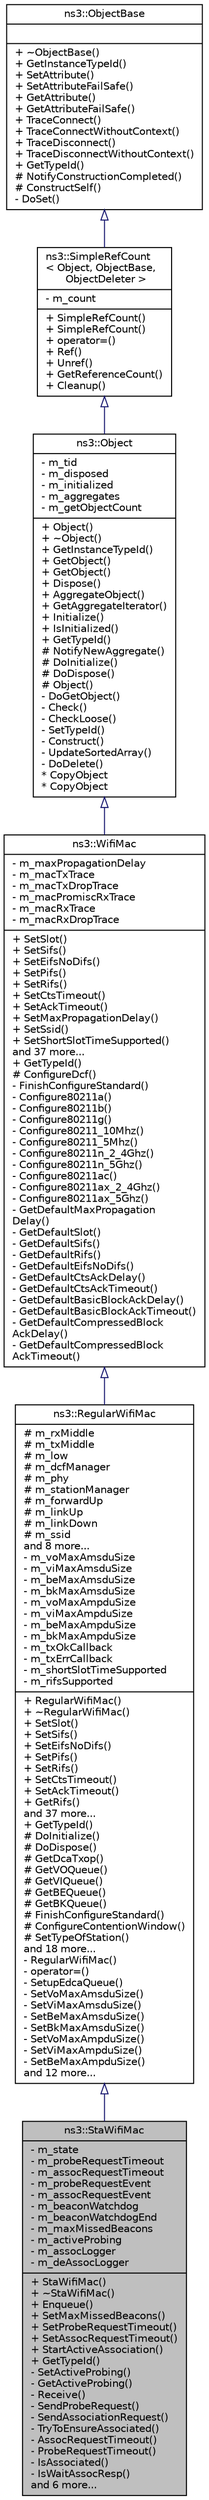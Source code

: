 digraph "ns3::StaWifiMac"
{
  edge [fontname="Helvetica",fontsize="10",labelfontname="Helvetica",labelfontsize="10"];
  node [fontname="Helvetica",fontsize="10",shape=record];
  Node1 [label="{ns3::StaWifiMac\n|- m_state\l- m_probeRequestTimeout\l- m_assocRequestTimeout\l- m_probeRequestEvent\l- m_assocRequestEvent\l- m_beaconWatchdog\l- m_beaconWatchdogEnd\l- m_maxMissedBeacons\l- m_activeProbing\l- m_assocLogger\l- m_deAssocLogger\l|+ StaWifiMac()\l+ ~StaWifiMac()\l+ Enqueue()\l+ SetMaxMissedBeacons()\l+ SetProbeRequestTimeout()\l+ SetAssocRequestTimeout()\l+ StartActiveAssociation()\l+ GetTypeId()\l- SetActiveProbing()\l- GetActiveProbing()\l- Receive()\l- SendProbeRequest()\l- SendAssociationRequest()\l- TryToEnsureAssociated()\l- AssocRequestTimeout()\l- ProbeRequestTimeout()\l- IsAssociated()\l- IsWaitAssocResp()\land 6 more...\l}",height=0.2,width=0.4,color="black", fillcolor="grey75", style="filled", fontcolor="black"];
  Node2 -> Node1 [dir="back",color="midnightblue",fontsize="10",style="solid",arrowtail="onormal"];
  Node2 [label="{ns3::RegularWifiMac\n|# m_rxMiddle\l# m_txMiddle\l# m_low\l# m_dcfManager\l# m_phy\l# m_stationManager\l# m_forwardUp\l# m_linkUp\l# m_linkDown\l# m_ssid\land 8 more...\l- m_voMaxAmsduSize\l- m_viMaxAmsduSize\l- m_beMaxAmsduSize\l- m_bkMaxAmsduSize\l- m_voMaxAmpduSize\l- m_viMaxAmpduSize\l- m_beMaxAmpduSize\l- m_bkMaxAmpduSize\l- m_txOkCallback\l- m_txErrCallback\l- m_shortSlotTimeSupported\l- m_rifsSupported\l|+ RegularWifiMac()\l+ ~RegularWifiMac()\l+ SetSlot()\l+ SetSifs()\l+ SetEifsNoDifs()\l+ SetPifs()\l+ SetRifs()\l+ SetCtsTimeout()\l+ SetAckTimeout()\l+ GetRifs()\land 37 more...\l+ GetTypeId()\l# DoInitialize()\l# DoDispose()\l# GetDcaTxop()\l# GetVOQueue()\l# GetVIQueue()\l# GetBEQueue()\l# GetBKQueue()\l# FinishConfigureStandard()\l# ConfigureContentionWindow()\l# SetTypeOfStation()\land 18 more...\l- RegularWifiMac()\l- operator=()\l- SetupEdcaQueue()\l- SetVoMaxAmsduSize()\l- SetViMaxAmsduSize()\l- SetBeMaxAmsduSize()\l- SetBkMaxAmsduSize()\l- SetVoMaxAmpduSize()\l- SetViMaxAmpduSize()\l- SetBeMaxAmpduSize()\land 12 more...\l}",height=0.2,width=0.4,color="black", fillcolor="white", style="filled",URL="$df/db9/classns3_1_1RegularWifiMac.html",tooltip="base class for all MAC-level wifi objects.This class encapsulates all the low-level MAC functionality..."];
  Node3 -> Node2 [dir="back",color="midnightblue",fontsize="10",style="solid",arrowtail="onormal"];
  Node3 [label="{ns3::WifiMac\n|- m_maxPropagationDelay\l- m_macTxTrace\l- m_macTxDropTrace\l- m_macPromiscRxTrace\l- m_macRxTrace\l- m_macRxDropTrace\l|+ SetSlot()\l+ SetSifs()\l+ SetEifsNoDifs()\l+ SetPifs()\l+ SetRifs()\l+ SetCtsTimeout()\l+ SetAckTimeout()\l+ SetMaxPropagationDelay()\l+ SetSsid()\l+ SetShortSlotTimeSupported()\land 37 more...\l+ GetTypeId()\l# ConfigureDcf()\l- FinishConfigureStandard()\l- Configure80211a()\l- Configure80211b()\l- Configure80211g()\l- Configure80211_10Mhz()\l- Configure80211_5Mhz()\l- Configure80211n_2_4Ghz()\l- Configure80211n_5Ghz()\l- Configure80211ac()\l- Configure80211ax_2_4Ghz()\l- Configure80211ax_5Ghz()\l- GetDefaultMaxPropagation\lDelay()\l- GetDefaultSlot()\l- GetDefaultSifs()\l- GetDefaultRifs()\l- GetDefaultEifsNoDifs()\l- GetDefaultCtsAckDelay()\l- GetDefaultCtsAckTimeout()\l- GetDefaultBasicBlockAckDelay()\l- GetDefaultBasicBlockAckTimeout()\l- GetDefaultCompressedBlock\lAckDelay()\l- GetDefaultCompressedBlock\lAckTimeout()\l}",height=0.2,width=0.4,color="black", fillcolor="white", style="filled",URL="$d4/d7c/classns3_1_1WifiMac.html",tooltip="base class for all MAC-level wifi objects.This class encapsulates all the low-level MAC functionality..."];
  Node4 -> Node3 [dir="back",color="midnightblue",fontsize="10",style="solid",arrowtail="onormal"];
  Node4 [label="{ns3::Object\n|- m_tid\l- m_disposed\l- m_initialized\l- m_aggregates\l- m_getObjectCount\l|+ Object()\l+ ~Object()\l+ GetInstanceTypeId()\l+ GetObject()\l+ GetObject()\l+ Dispose()\l+ AggregateObject()\l+ GetAggregateIterator()\l+ Initialize()\l+ IsInitialized()\l+ GetTypeId()\l# NotifyNewAggregate()\l# DoInitialize()\l# DoDispose()\l# Object()\l- DoGetObject()\l- Check()\l- CheckLoose()\l- SetTypeId()\l- Construct()\l- UpdateSortedArray()\l- DoDelete()\l* CopyObject\l* CopyObject\l}",height=0.2,width=0.4,color="black", fillcolor="white", style="filled",URL="$d9/d77/classns3_1_1Object.html",tooltip="A base class which provides memory management and object aggregation. "];
  Node5 -> Node4 [dir="back",color="midnightblue",fontsize="10",style="solid",arrowtail="onormal"];
  Node5 [label="{ns3::SimpleRefCount\l\< Object, ObjectBase,\l ObjectDeleter \>\n|- m_count\l|+ SimpleRefCount()\l+ SimpleRefCount()\l+ operator=()\l+ Ref()\l+ Unref()\l+ GetReferenceCount()\l+ Cleanup()\l}",height=0.2,width=0.4,color="black", fillcolor="white", style="filled",URL="$da/da1/classns3_1_1SimpleRefCount.html"];
  Node6 -> Node5 [dir="back",color="midnightblue",fontsize="10",style="solid",arrowtail="onormal"];
  Node6 [label="{ns3::ObjectBase\n||+ ~ObjectBase()\l+ GetInstanceTypeId()\l+ SetAttribute()\l+ SetAttributeFailSafe()\l+ GetAttribute()\l+ GetAttributeFailSafe()\l+ TraceConnect()\l+ TraceConnectWithoutContext()\l+ TraceDisconnect()\l+ TraceDisconnectWithoutContext()\l+ GetTypeId()\l# NotifyConstructionCompleted()\l# ConstructSelf()\l- DoSet()\l}",height=0.2,width=0.4,color="black", fillcolor="white", style="filled",URL="$d2/dac/classns3_1_1ObjectBase.html",tooltip="Anchor the ns-3 type and attribute system. "];
}
